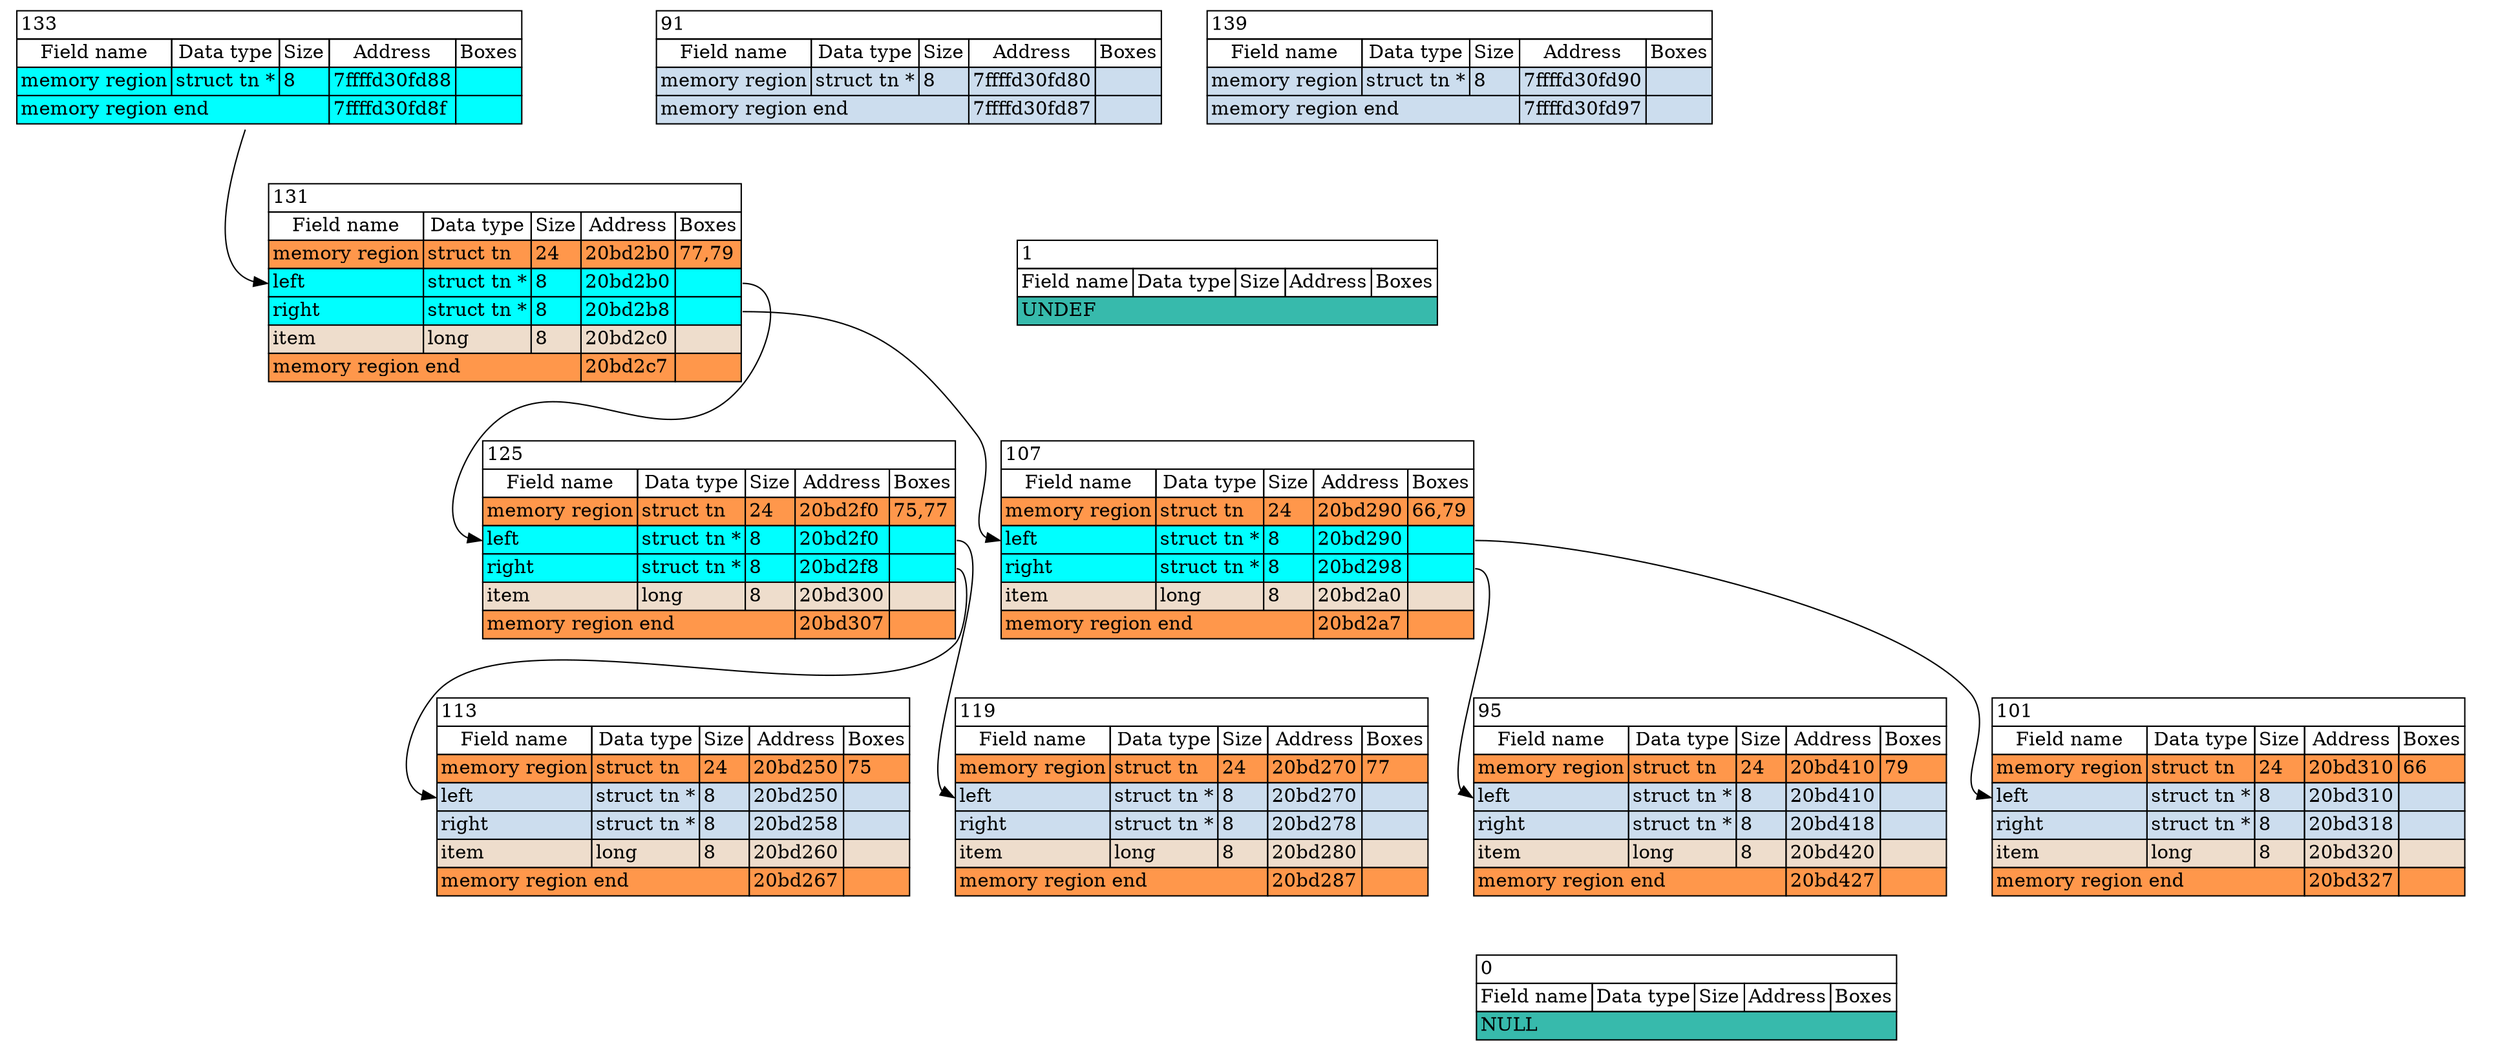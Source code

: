 digraph G {
	"95":"34329624out:e" -> "0":"0in:w" [style = invis]
	"131":"34329264out:e" -> "125":"34329328in:w" [color = "#000000"]
	"131":"34329272out:e" -> "107":"34329232in:w" [color = "#000000"]
	"91":"headout:e" -> "1":"0in:w" [style = invis]
	"113":"34329176out:e" -> "0":"0in:w" [style = invis]
	"119":"34329200out:e" -> "0":"0in:w" [style = invis]
	"119":"34329208out:e" -> "0":"0in:w" [style = invis]
	"125":"34329336out:e" -> "113":"34329168in:w" [color = "#000000"]
	"101":"34329368out:e" -> "0":"0in:w" [style = invis]
	"101":"34329360out:e" -> "0":"0in:w" [style = invis]
	"139":"headout:e" -> "1":"0in:w" [style = invis]
	"107":"34329232out:e" -> "101":"34329360in:w" [color = "#000000"]
	"95":"34329616out:e" -> "0":"0in:w" [style = invis]
	"125":"34329328out:e" -> "119":"34329200in:w" [color = "#000000"]
	"113":"34329168out:e" -> "0":"0in:w" [style = invis]
	"133":"headout:e" -> "131":"34329264in:w" [color = "#000000"]
	"107":"34329240out:e" -> "95":"34329616in:w" [color = "#000000"]
	subgraph connected_vertices {
		rankdir = LR
		125  [label = <<TABLE BORDER="0" COLOR="black" CELLBORDER="1" CELLSPACING="0"><TR><TD BGCOLOR="#FFFFFF" COLSPAN="5" PORT="" ALIGN="left">125</TD></TR><TR><TD>Field name</TD><TD>Data type</TD><TD>Size</TD><TD>Address</TD><TD>Boxes</TD></TR><TR><TD BGCOLOR="#FF974B" COLSPAN="1" PORT="head" ALIGN="left">memory region</TD><TD BGCOLOR="#FF974B" COLSPAN="1" PORT="" ALIGN="left">struct tn</TD><TD BGCOLOR="#FF974B" COLSPAN="1" PORT="" ALIGN="left">24</TD><TD BGCOLOR="#FF974B" COLSPAN="1" PORT="" ALIGN="left">20bd2f0</TD><TD BGCOLOR="#FF974B" COLSPAN="1" PORT="" ALIGN="left">75,77</TD></TR><TR><TD BGCOLOR="#00FFFF" COLSPAN="1" PORT="34329328in" ALIGN="left">left</TD><TD BGCOLOR="#00FFFF" COLSPAN="1" PORT="" ALIGN="left">struct tn *</TD><TD BGCOLOR="#00FFFF" COLSPAN="1" PORT="" ALIGN="left">8</TD><TD BGCOLOR="#00FFFF" COLSPAN="1" PORT="" ALIGN="left">20bd2f0</TD><TD BGCOLOR="#00FFFF" COLSPAN="1" PORT="34329328out" ALIGN="left"></TD></TR><TR><TD BGCOLOR="#00FFFF" COLSPAN="1" PORT="34329336in" ALIGN="left">right</TD><TD BGCOLOR="#00FFFF" COLSPAN="1" PORT="" ALIGN="left">struct tn *</TD><TD BGCOLOR="#00FFFF" COLSPAN="1" PORT="" ALIGN="left">8</TD><TD BGCOLOR="#00FFFF" COLSPAN="1" PORT="" ALIGN="left">20bd2f8</TD><TD BGCOLOR="#00FFFF" COLSPAN="1" PORT="34329336out" ALIGN="left"></TD></TR><TR><TD BGCOLOR="#EEDDCC" COLSPAN="1" PORT="34329344in" ALIGN="left">item</TD><TD BGCOLOR="#EEDDCC" COLSPAN="1" PORT="" ALIGN="left">long</TD><TD BGCOLOR="#EEDDCC" COLSPAN="1" PORT="" ALIGN="left">8</TD><TD BGCOLOR="#EEDDCC" COLSPAN="1" PORT="" ALIGN="left">20bd300</TD><TD BGCOLOR="#EEDDCC" COLSPAN="1" PORT="34329344out" ALIGN="left"></TD></TR><TR><TD BGCOLOR="#FF974B" COLSPAN="3" PORT="head" ALIGN="left">memory region end</TD><TD BGCOLOR="#FF974B" COLSPAN="1" PORT="" ALIGN="left">20bd307</TD><TD BGCOLOR="#FF974B" COLSPAN="1" PORT="" ALIGN="left"></TD></TR></TABLE>>, shape = none]
		101  [label = <<TABLE BORDER="0" COLOR="black" CELLBORDER="1" CELLSPACING="0"><TR><TD BGCOLOR="#FFFFFF" COLSPAN="5" PORT="" ALIGN="left">101</TD></TR><TR><TD>Field name</TD><TD>Data type</TD><TD>Size</TD><TD>Address</TD><TD>Boxes</TD></TR><TR><TD BGCOLOR="#FF974B" COLSPAN="1" PORT="head" ALIGN="left">memory region</TD><TD BGCOLOR="#FF974B" COLSPAN="1" PORT="" ALIGN="left">struct tn</TD><TD BGCOLOR="#FF974B" COLSPAN="1" PORT="" ALIGN="left">24</TD><TD BGCOLOR="#FF974B" COLSPAN="1" PORT="" ALIGN="left">20bd310</TD><TD BGCOLOR="#FF974B" COLSPAN="1" PORT="" ALIGN="left">66</TD></TR><TR><TD BGCOLOR="#CCDDEE" COLSPAN="1" PORT="34329360in" ALIGN="left">left</TD><TD BGCOLOR="#CCDDEE" COLSPAN="1" PORT="" ALIGN="left">struct tn *</TD><TD BGCOLOR="#CCDDEE" COLSPAN="1" PORT="" ALIGN="left">8</TD><TD BGCOLOR="#CCDDEE" COLSPAN="1" PORT="" ALIGN="left">20bd310</TD><TD BGCOLOR="#CCDDEE" COLSPAN="1" PORT="34329360out" ALIGN="left"></TD></TR><TR><TD BGCOLOR="#CCDDEE" COLSPAN="1" PORT="34329368in" ALIGN="left">right</TD><TD BGCOLOR="#CCDDEE" COLSPAN="1" PORT="" ALIGN="left">struct tn *</TD><TD BGCOLOR="#CCDDEE" COLSPAN="1" PORT="" ALIGN="left">8</TD><TD BGCOLOR="#CCDDEE" COLSPAN="1" PORT="" ALIGN="left">20bd318</TD><TD BGCOLOR="#CCDDEE" COLSPAN="1" PORT="34329368out" ALIGN="left"></TD></TR><TR><TD BGCOLOR="#EEDDCC" COLSPAN="1" PORT="34329376in" ALIGN="left">item</TD><TD BGCOLOR="#EEDDCC" COLSPAN="1" PORT="" ALIGN="left">long</TD><TD BGCOLOR="#EEDDCC" COLSPAN="1" PORT="" ALIGN="left">8</TD><TD BGCOLOR="#EEDDCC" COLSPAN="1" PORT="" ALIGN="left">20bd320</TD><TD BGCOLOR="#EEDDCC" COLSPAN="1" PORT="34329376out" ALIGN="left"></TD></TR><TR><TD BGCOLOR="#FF974B" COLSPAN="3" PORT="head" ALIGN="left">memory region end</TD><TD BGCOLOR="#FF974B" COLSPAN="1" PORT="" ALIGN="left">20bd327</TD><TD BGCOLOR="#FF974B" COLSPAN="1" PORT="" ALIGN="left"></TD></TR></TABLE>>, shape = none]
		91  [label = <<TABLE BORDER="0" COLOR="black" CELLBORDER="1" CELLSPACING="0"><TR><TD BGCOLOR="#FFFFFF" COLSPAN="5" PORT="" ALIGN="left">91</TD></TR><TR><TD>Field name</TD><TD>Data type</TD><TD>Size</TD><TD>Address</TD><TD>Boxes</TD></TR><TR><TD BGCOLOR="#CCDDEE" COLSPAN="1" PORT="head" ALIGN="left">memory region</TD><TD BGCOLOR="#CCDDEE" COLSPAN="1" PORT="" ALIGN="left">struct tn *</TD><TD BGCOLOR="#CCDDEE" COLSPAN="1" PORT="" ALIGN="left">8</TD><TD BGCOLOR="#CCDDEE" COLSPAN="1" PORT="" ALIGN="left">7ffffd30fd80</TD><TD BGCOLOR="#CCDDEE" COLSPAN="1" PORT="" ALIGN="left"></TD></TR><TR><TD BGCOLOR="#CCDDEE" COLSPAN="3" PORT="head" ALIGN="left">memory region end</TD><TD BGCOLOR="#CCDDEE" COLSPAN="1" PORT="" ALIGN="left">7ffffd30fd87</TD><TD BGCOLOR="#CCDDEE" COLSPAN="1" PORT="" ALIGN="left"></TD></TR></TABLE>>, shape = none]
		139  [label = <<TABLE BORDER="0" COLOR="black" CELLBORDER="1" CELLSPACING="0"><TR><TD BGCOLOR="#FFFFFF" COLSPAN="5" PORT="" ALIGN="left">139</TD></TR><TR><TD>Field name</TD><TD>Data type</TD><TD>Size</TD><TD>Address</TD><TD>Boxes</TD></TR><TR><TD BGCOLOR="#CCDDEE" COLSPAN="1" PORT="head" ALIGN="left">memory region</TD><TD BGCOLOR="#CCDDEE" COLSPAN="1" PORT="" ALIGN="left">struct tn *</TD><TD BGCOLOR="#CCDDEE" COLSPAN="1" PORT="" ALIGN="left">8</TD><TD BGCOLOR="#CCDDEE" COLSPAN="1" PORT="" ALIGN="left">7ffffd30fd90</TD><TD BGCOLOR="#CCDDEE" COLSPAN="1" PORT="" ALIGN="left"></TD></TR><TR><TD BGCOLOR="#CCDDEE" COLSPAN="3" PORT="head" ALIGN="left">memory region end</TD><TD BGCOLOR="#CCDDEE" COLSPAN="1" PORT="" ALIGN="left">7ffffd30fd97</TD><TD BGCOLOR="#CCDDEE" COLSPAN="1" PORT="" ALIGN="left"></TD></TR></TABLE>>, shape = none]
		119  [label = <<TABLE BORDER="0" COLOR="black" CELLBORDER="1" CELLSPACING="0"><TR><TD BGCOLOR="#FFFFFF" COLSPAN="5" PORT="" ALIGN="left">119</TD></TR><TR><TD>Field name</TD><TD>Data type</TD><TD>Size</TD><TD>Address</TD><TD>Boxes</TD></TR><TR><TD BGCOLOR="#FF974B" COLSPAN="1" PORT="head" ALIGN="left">memory region</TD><TD BGCOLOR="#FF974B" COLSPAN="1" PORT="" ALIGN="left">struct tn</TD><TD BGCOLOR="#FF974B" COLSPAN="1" PORT="" ALIGN="left">24</TD><TD BGCOLOR="#FF974B" COLSPAN="1" PORT="" ALIGN="left">20bd270</TD><TD BGCOLOR="#FF974B" COLSPAN="1" PORT="" ALIGN="left">77</TD></TR><TR><TD BGCOLOR="#CCDDEE" COLSPAN="1" PORT="34329200in" ALIGN="left">left</TD><TD BGCOLOR="#CCDDEE" COLSPAN="1" PORT="" ALIGN="left">struct tn *</TD><TD BGCOLOR="#CCDDEE" COLSPAN="1" PORT="" ALIGN="left">8</TD><TD BGCOLOR="#CCDDEE" COLSPAN="1" PORT="" ALIGN="left">20bd270</TD><TD BGCOLOR="#CCDDEE" COLSPAN="1" PORT="34329200out" ALIGN="left"></TD></TR><TR><TD BGCOLOR="#CCDDEE" COLSPAN="1" PORT="34329208in" ALIGN="left">right</TD><TD BGCOLOR="#CCDDEE" COLSPAN="1" PORT="" ALIGN="left">struct tn *</TD><TD BGCOLOR="#CCDDEE" COLSPAN="1" PORT="" ALIGN="left">8</TD><TD BGCOLOR="#CCDDEE" COLSPAN="1" PORT="" ALIGN="left">20bd278</TD><TD BGCOLOR="#CCDDEE" COLSPAN="1" PORT="34329208out" ALIGN="left"></TD></TR><TR><TD BGCOLOR="#EEDDCC" COLSPAN="1" PORT="34329216in" ALIGN="left">item</TD><TD BGCOLOR="#EEDDCC" COLSPAN="1" PORT="" ALIGN="left">long</TD><TD BGCOLOR="#EEDDCC" COLSPAN="1" PORT="" ALIGN="left">8</TD><TD BGCOLOR="#EEDDCC" COLSPAN="1" PORT="" ALIGN="left">20bd280</TD><TD BGCOLOR="#EEDDCC" COLSPAN="1" PORT="34329216out" ALIGN="left"></TD></TR><TR><TD BGCOLOR="#FF974B" COLSPAN="3" PORT="head" ALIGN="left">memory region end</TD><TD BGCOLOR="#FF974B" COLSPAN="1" PORT="" ALIGN="left">20bd287</TD><TD BGCOLOR="#FF974B" COLSPAN="1" PORT="" ALIGN="left"></TD></TR></TABLE>>, shape = none]
		0  [label = <<TABLE BORDER="0" COLOR="black" CELLBORDER="1" CELLSPACING="0"><TR><TD BGCOLOR="#FFFFFF" COLSPAN="5" PORT="" ALIGN="left">0</TD></TR><TR><TD>Field name</TD><TD>Data type</TD><TD>Size</TD><TD>Address</TD><TD>Boxes</TD></TR><TR><TD BGCOLOR="#37BAAC" COLSPAN="5" PORT="head" ALIGN="left">NULL</TD></TR></TABLE>>, shape = none]
		107  [label = <<TABLE BORDER="0" COLOR="black" CELLBORDER="1" CELLSPACING="0"><TR><TD BGCOLOR="#FFFFFF" COLSPAN="5" PORT="" ALIGN="left">107</TD></TR><TR><TD>Field name</TD><TD>Data type</TD><TD>Size</TD><TD>Address</TD><TD>Boxes</TD></TR><TR><TD BGCOLOR="#FF974B" COLSPAN="1" PORT="head" ALIGN="left">memory region</TD><TD BGCOLOR="#FF974B" COLSPAN="1" PORT="" ALIGN="left">struct tn</TD><TD BGCOLOR="#FF974B" COLSPAN="1" PORT="" ALIGN="left">24</TD><TD BGCOLOR="#FF974B" COLSPAN="1" PORT="" ALIGN="left">20bd290</TD><TD BGCOLOR="#FF974B" COLSPAN="1" PORT="" ALIGN="left">66,79</TD></TR><TR><TD BGCOLOR="#00FFFF" COLSPAN="1" PORT="34329232in" ALIGN="left">left</TD><TD BGCOLOR="#00FFFF" COLSPAN="1" PORT="" ALIGN="left">struct tn *</TD><TD BGCOLOR="#00FFFF" COLSPAN="1" PORT="" ALIGN="left">8</TD><TD BGCOLOR="#00FFFF" COLSPAN="1" PORT="" ALIGN="left">20bd290</TD><TD BGCOLOR="#00FFFF" COLSPAN="1" PORT="34329232out" ALIGN="left"></TD></TR><TR><TD BGCOLOR="#00FFFF" COLSPAN="1" PORT="34329240in" ALIGN="left">right</TD><TD BGCOLOR="#00FFFF" COLSPAN="1" PORT="" ALIGN="left">struct tn *</TD><TD BGCOLOR="#00FFFF" COLSPAN="1" PORT="" ALIGN="left">8</TD><TD BGCOLOR="#00FFFF" COLSPAN="1" PORT="" ALIGN="left">20bd298</TD><TD BGCOLOR="#00FFFF" COLSPAN="1" PORT="34329240out" ALIGN="left"></TD></TR><TR><TD BGCOLOR="#EEDDCC" COLSPAN="1" PORT="34329248in" ALIGN="left">item</TD><TD BGCOLOR="#EEDDCC" COLSPAN="1" PORT="" ALIGN="left">long</TD><TD BGCOLOR="#EEDDCC" COLSPAN="1" PORT="" ALIGN="left">8</TD><TD BGCOLOR="#EEDDCC" COLSPAN="1" PORT="" ALIGN="left">20bd2a0</TD><TD BGCOLOR="#EEDDCC" COLSPAN="1" PORT="34329248out" ALIGN="left"></TD></TR><TR><TD BGCOLOR="#FF974B" COLSPAN="3" PORT="head" ALIGN="left">memory region end</TD><TD BGCOLOR="#FF974B" COLSPAN="1" PORT="" ALIGN="left">20bd2a7</TD><TD BGCOLOR="#FF974B" COLSPAN="1" PORT="" ALIGN="left"></TD></TR></TABLE>>, shape = none]
		113  [label = <<TABLE BORDER="0" COLOR="black" CELLBORDER="1" CELLSPACING="0"><TR><TD BGCOLOR="#FFFFFF" COLSPAN="5" PORT="" ALIGN="left">113</TD></TR><TR><TD>Field name</TD><TD>Data type</TD><TD>Size</TD><TD>Address</TD><TD>Boxes</TD></TR><TR><TD BGCOLOR="#FF974B" COLSPAN="1" PORT="head" ALIGN="left">memory region</TD><TD BGCOLOR="#FF974B" COLSPAN="1" PORT="" ALIGN="left">struct tn</TD><TD BGCOLOR="#FF974B" COLSPAN="1" PORT="" ALIGN="left">24</TD><TD BGCOLOR="#FF974B" COLSPAN="1" PORT="" ALIGN="left">20bd250</TD><TD BGCOLOR="#FF974B" COLSPAN="1" PORT="" ALIGN="left">75</TD></TR><TR><TD BGCOLOR="#CCDDEE" COLSPAN="1" PORT="34329168in" ALIGN="left">left</TD><TD BGCOLOR="#CCDDEE" COLSPAN="1" PORT="" ALIGN="left">struct tn *</TD><TD BGCOLOR="#CCDDEE" COLSPAN="1" PORT="" ALIGN="left">8</TD><TD BGCOLOR="#CCDDEE" COLSPAN="1" PORT="" ALIGN="left">20bd250</TD><TD BGCOLOR="#CCDDEE" COLSPAN="1" PORT="34329168out" ALIGN="left"></TD></TR><TR><TD BGCOLOR="#CCDDEE" COLSPAN="1" PORT="34329176in" ALIGN="left">right</TD><TD BGCOLOR="#CCDDEE" COLSPAN="1" PORT="" ALIGN="left">struct tn *</TD><TD BGCOLOR="#CCDDEE" COLSPAN="1" PORT="" ALIGN="left">8</TD><TD BGCOLOR="#CCDDEE" COLSPAN="1" PORT="" ALIGN="left">20bd258</TD><TD BGCOLOR="#CCDDEE" COLSPAN="1" PORT="34329176out" ALIGN="left"></TD></TR><TR><TD BGCOLOR="#EEDDCC" COLSPAN="1" PORT="34329184in" ALIGN="left">item</TD><TD BGCOLOR="#EEDDCC" COLSPAN="1" PORT="" ALIGN="left">long</TD><TD BGCOLOR="#EEDDCC" COLSPAN="1" PORT="" ALIGN="left">8</TD><TD BGCOLOR="#EEDDCC" COLSPAN="1" PORT="" ALIGN="left">20bd260</TD><TD BGCOLOR="#EEDDCC" COLSPAN="1" PORT="34329184out" ALIGN="left"></TD></TR><TR><TD BGCOLOR="#FF974B" COLSPAN="3" PORT="head" ALIGN="left">memory region end</TD><TD BGCOLOR="#FF974B" COLSPAN="1" PORT="" ALIGN="left">20bd267</TD><TD BGCOLOR="#FF974B" COLSPAN="1" PORT="" ALIGN="left"></TD></TR></TABLE>>, shape = none]
		1  [label = <<TABLE BORDER="0" COLOR="black" CELLBORDER="1" CELLSPACING="0"><TR><TD BGCOLOR="#FFFFFF" COLSPAN="5" PORT="" ALIGN="left">1</TD></TR><TR><TD>Field name</TD><TD>Data type</TD><TD>Size</TD><TD>Address</TD><TD>Boxes</TD></TR><TR><TD BGCOLOR="#37BAAC" COLSPAN="5" PORT="head" ALIGN="left">UNDEF</TD></TR></TABLE>>, shape = none]
		131  [label = <<TABLE BORDER="0" COLOR="black" CELLBORDER="1" CELLSPACING="0"><TR><TD BGCOLOR="#FFFFFF" COLSPAN="5" PORT="" ALIGN="left">131</TD></TR><TR><TD>Field name</TD><TD>Data type</TD><TD>Size</TD><TD>Address</TD><TD>Boxes</TD></TR><TR><TD BGCOLOR="#FF974B" COLSPAN="1" PORT="head" ALIGN="left">memory region</TD><TD BGCOLOR="#FF974B" COLSPAN="1" PORT="" ALIGN="left">struct tn</TD><TD BGCOLOR="#FF974B" COLSPAN="1" PORT="" ALIGN="left">24</TD><TD BGCOLOR="#FF974B" COLSPAN="1" PORT="" ALIGN="left">20bd2b0</TD><TD BGCOLOR="#FF974B" COLSPAN="1" PORT="" ALIGN="left">77,79</TD></TR><TR><TD BGCOLOR="#00FFFF" COLSPAN="1" PORT="34329264in" ALIGN="left">left</TD><TD BGCOLOR="#00FFFF" COLSPAN="1" PORT="" ALIGN="left">struct tn *</TD><TD BGCOLOR="#00FFFF" COLSPAN="1" PORT="" ALIGN="left">8</TD><TD BGCOLOR="#00FFFF" COLSPAN="1" PORT="" ALIGN="left">20bd2b0</TD><TD BGCOLOR="#00FFFF" COLSPAN="1" PORT="34329264out" ALIGN="left"></TD></TR><TR><TD BGCOLOR="#00FFFF" COLSPAN="1" PORT="34329272in" ALIGN="left">right</TD><TD BGCOLOR="#00FFFF" COLSPAN="1" PORT="" ALIGN="left">struct tn *</TD><TD BGCOLOR="#00FFFF" COLSPAN="1" PORT="" ALIGN="left">8</TD><TD BGCOLOR="#00FFFF" COLSPAN="1" PORT="" ALIGN="left">20bd2b8</TD><TD BGCOLOR="#00FFFF" COLSPAN="1" PORT="34329272out" ALIGN="left"></TD></TR><TR><TD BGCOLOR="#EEDDCC" COLSPAN="1" PORT="34329280in" ALIGN="left">item</TD><TD BGCOLOR="#EEDDCC" COLSPAN="1" PORT="" ALIGN="left">long</TD><TD BGCOLOR="#EEDDCC" COLSPAN="1" PORT="" ALIGN="left">8</TD><TD BGCOLOR="#EEDDCC" COLSPAN="1" PORT="" ALIGN="left">20bd2c0</TD><TD BGCOLOR="#EEDDCC" COLSPAN="1" PORT="34329280out" ALIGN="left"></TD></TR><TR><TD BGCOLOR="#FF974B" COLSPAN="3" PORT="head" ALIGN="left">memory region end</TD><TD BGCOLOR="#FF974B" COLSPAN="1" PORT="" ALIGN="left">20bd2c7</TD><TD BGCOLOR="#FF974B" COLSPAN="1" PORT="" ALIGN="left"></TD></TR></TABLE>>, shape = none]
		133  [label = <<TABLE BORDER="0" COLOR="black" CELLBORDER="1" CELLSPACING="0"><TR><TD BGCOLOR="#FFFFFF" COLSPAN="5" PORT="" ALIGN="left">133</TD></TR><TR><TD>Field name</TD><TD>Data type</TD><TD>Size</TD><TD>Address</TD><TD>Boxes</TD></TR><TR><TD BGCOLOR="#00FFFF" COLSPAN="1" PORT="head" ALIGN="left">memory region</TD><TD BGCOLOR="#00FFFF" COLSPAN="1" PORT="" ALIGN="left">struct tn *</TD><TD BGCOLOR="#00FFFF" COLSPAN="1" PORT="" ALIGN="left">8</TD><TD BGCOLOR="#00FFFF" COLSPAN="1" PORT="" ALIGN="left">7ffffd30fd88</TD><TD BGCOLOR="#00FFFF" COLSPAN="1" PORT="" ALIGN="left"></TD></TR><TR><TD BGCOLOR="#00FFFF" COLSPAN="3" PORT="head" ALIGN="left">memory region end</TD><TD BGCOLOR="#00FFFF" COLSPAN="1" PORT="" ALIGN="left">7ffffd30fd8f</TD><TD BGCOLOR="#00FFFF" COLSPAN="1" PORT="" ALIGN="left"></TD></TR></TABLE>>, shape = none]
		95  [label = <<TABLE BORDER="0" COLOR="black" CELLBORDER="1" CELLSPACING="0"><TR><TD BGCOLOR="#FFFFFF" COLSPAN="5" PORT="" ALIGN="left">95</TD></TR><TR><TD>Field name</TD><TD>Data type</TD><TD>Size</TD><TD>Address</TD><TD>Boxes</TD></TR><TR><TD BGCOLOR="#FF974B" COLSPAN="1" PORT="head" ALIGN="left">memory region</TD><TD BGCOLOR="#FF974B" COLSPAN="1" PORT="" ALIGN="left">struct tn</TD><TD BGCOLOR="#FF974B" COLSPAN="1" PORT="" ALIGN="left">24</TD><TD BGCOLOR="#FF974B" COLSPAN="1" PORT="" ALIGN="left">20bd410</TD><TD BGCOLOR="#FF974B" COLSPAN="1" PORT="" ALIGN="left">79</TD></TR><TR><TD BGCOLOR="#CCDDEE" COLSPAN="1" PORT="34329616in" ALIGN="left">left</TD><TD BGCOLOR="#CCDDEE" COLSPAN="1" PORT="" ALIGN="left">struct tn *</TD><TD BGCOLOR="#CCDDEE" COLSPAN="1" PORT="" ALIGN="left">8</TD><TD BGCOLOR="#CCDDEE" COLSPAN="1" PORT="" ALIGN="left">20bd410</TD><TD BGCOLOR="#CCDDEE" COLSPAN="1" PORT="34329616out" ALIGN="left"></TD></TR><TR><TD BGCOLOR="#CCDDEE" COLSPAN="1" PORT="34329624in" ALIGN="left">right</TD><TD BGCOLOR="#CCDDEE" COLSPAN="1" PORT="" ALIGN="left">struct tn *</TD><TD BGCOLOR="#CCDDEE" COLSPAN="1" PORT="" ALIGN="left">8</TD><TD BGCOLOR="#CCDDEE" COLSPAN="1" PORT="" ALIGN="left">20bd418</TD><TD BGCOLOR="#CCDDEE" COLSPAN="1" PORT="34329624out" ALIGN="left"></TD></TR><TR><TD BGCOLOR="#EEDDCC" COLSPAN="1" PORT="34329632in" ALIGN="left">item</TD><TD BGCOLOR="#EEDDCC" COLSPAN="1" PORT="" ALIGN="left">long</TD><TD BGCOLOR="#EEDDCC" COLSPAN="1" PORT="" ALIGN="left">8</TD><TD BGCOLOR="#EEDDCC" COLSPAN="1" PORT="" ALIGN="left">20bd420</TD><TD BGCOLOR="#EEDDCC" COLSPAN="1" PORT="34329632out" ALIGN="left"></TD></TR><TR><TD BGCOLOR="#FF974B" COLSPAN="3" PORT="head" ALIGN="left">memory region end</TD><TD BGCOLOR="#FF974B" COLSPAN="1" PORT="" ALIGN="left">20bd427</TD><TD BGCOLOR="#FF974B" COLSPAN="1" PORT="" ALIGN="left"></TD></TR></TABLE>>, shape = none]
	}
}